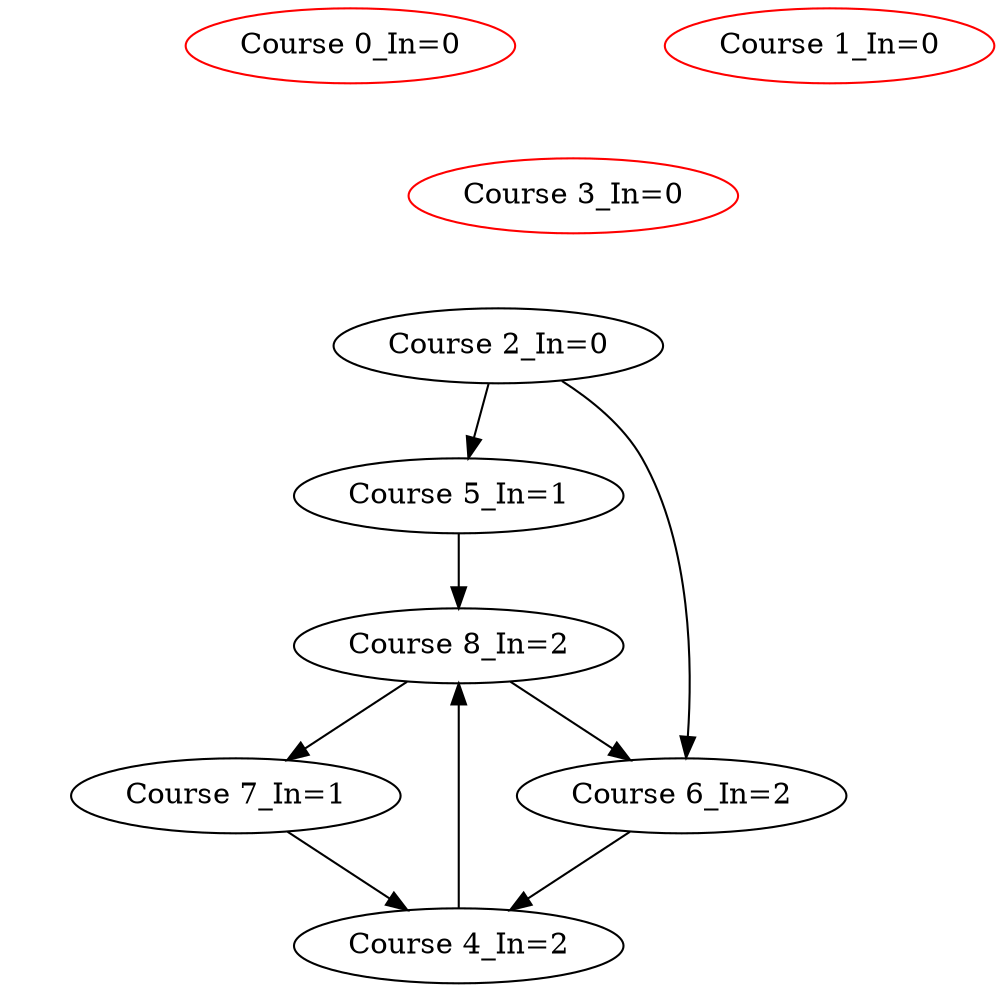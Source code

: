 digraph TopologicalSort {
"Course 0_In=0" -> {"Course 2_In=0"} [style=invis]
"Course 0_In=0" -> {"Course 3_In=0"} [style=invis]
"Course 0_In=0" -> {"Course 4_In=2"} [style=invis]
"Course 1_In=0" -> {"Course 3_In=0"} [style=invis]
"Course 1_In=0" -> {"Course 4_In=2"} [style=invis]
"Course 2_In=0" -> {"Course 5_In=1"} 
"Course 2_In=0" -> {"Course 6_In=2"} 
"Course 3_In=0" -> {"Course 2_In=0"} [style=invis]
"Course 3_In=0" -> {"Course 6_In=2"} [style=invis]
"Course 3_In=0" -> {"Course 7_In=1"} [style=invis]
"Course 4_In=2" -> {"Course 8_In=2"} 
"Course 5_In=1" -> {"Course 8_In=2"} 
"Course 6_In=2" -> {"Course 4_In=2"} 
"Course 7_In=1" -> {"Course 4_In=2"} 
"Course 8_In=2" -> {"Course 6_In=2"} 
"Course 8_In=2" -> {"Course 7_In=1"} 
"Course 0_In=0" [color=red]
"Course 1_In=0" [color=red]
"Course 2_In=0"
"Course 3_In=0" [color=red]
"Course 4_In=2"
"Course 5_In=1"
"Course 6_In=2"
"Course 7_In=1"
"Course 8_In=2"
}
